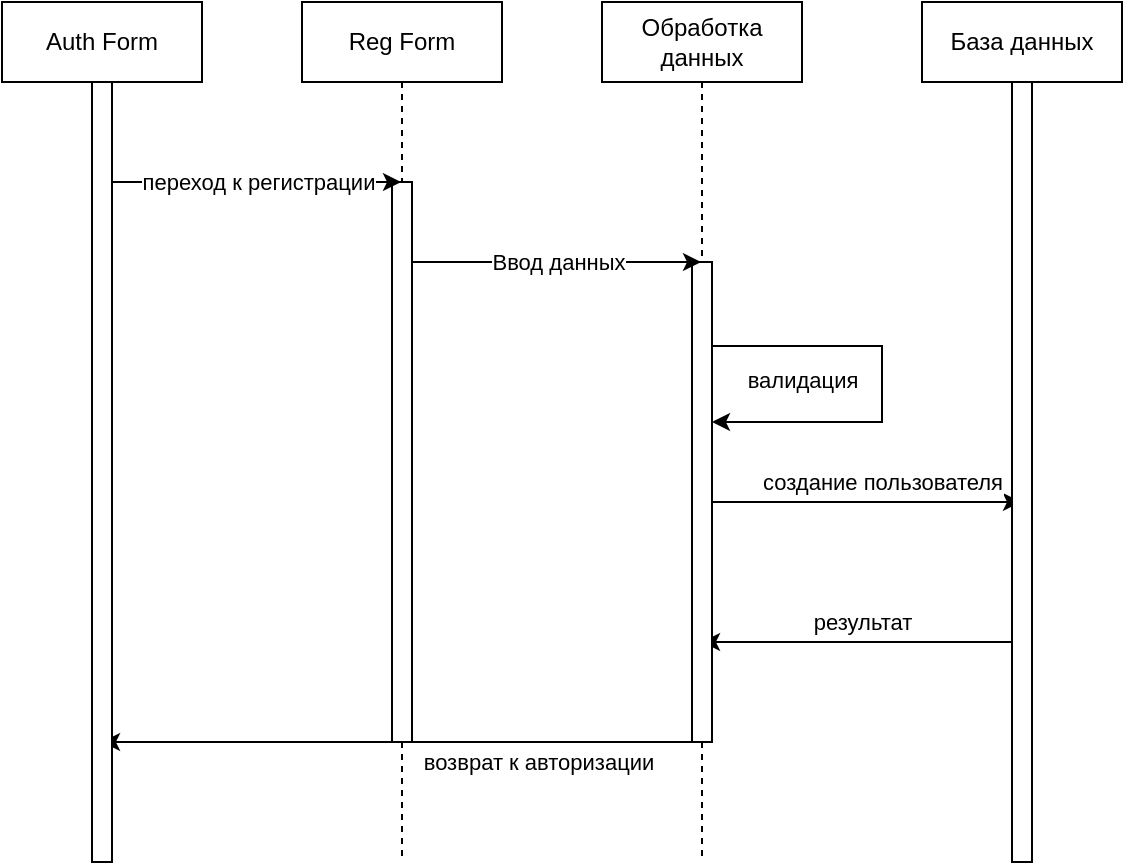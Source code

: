 <mxfile version="12.9.13" type="device"><diagram id="MUgytkV6U_7gVNrKCTa1" name="Page-1"><mxGraphModel dx="981" dy="527" grid="1" gridSize="10" guides="1" tooltips="1" connect="1" arrows="1" fold="1" page="1" pageScale="1" pageWidth="827" pageHeight="1169" math="0" shadow="0"><root><mxCell id="0"/><mxCell id="1" parent="0"/><mxCell id="32qLcPYZtphw4S8bj42R-33" value="возврат к авторизации" style="edgeStyle=none;rounded=0;orthogonalLoop=1;jettySize=auto;html=1;" edge="1" parent="1" source="32qLcPYZtphw4S8bj42R-10" target="32qLcPYZtphw4S8bj42R-35"><mxGeometry x="-0.474" y="10" relative="1" as="geometry"><mxPoint x="465" y="390.0" as="targetPoint"/><Array as="points"><mxPoint x="240" y="480"/></Array><mxPoint as="offset"/></mxGeometry></mxCell><mxCell id="32qLcPYZtphw4S8bj42R-23" value="создание пользователя" style="edgeStyle=none;rounded=0;orthogonalLoop=1;jettySize=auto;html=1;" edge="1" parent="1" source="32qLcPYZtphw4S8bj42R-10" target="32qLcPYZtphw4S8bj42R-19"><mxGeometry x="0.1" y="10" relative="1" as="geometry"><mxPoint x="465" y="340.0" as="targetPoint"/><mxPoint as="offset"/></mxGeometry></mxCell><mxCell id="32qLcPYZtphw4S8bj42R-25" value="результат" style="edgeStyle=none;rounded=0;orthogonalLoop=1;jettySize=auto;html=1;" edge="1" parent="1" source="32qLcPYZtphw4S8bj42R-21" target="32qLcPYZtphw4S8bj42R-9"><mxGeometry x="-0.033" y="-10" relative="1" as="geometry"><mxPoint x="455" y="380.0" as="targetPoint"/><Array as="points"><mxPoint x="460" y="430"/></Array><mxPoint as="offset"/></mxGeometry></mxCell><mxCell id="32qLcPYZtphw4S8bj42R-2" value="Reg Form" style="shape=umlLifeline;perimeter=lifelinePerimeter;whiteSpace=wrap;html=1;container=1;collapsible=0;recursiveResize=0;outlineConnect=0;" vertex="1" parent="1"><mxGeometry x="180" y="110" width="100" height="430" as="geometry"/></mxCell><mxCell id="32qLcPYZtphw4S8bj42R-4" value="" style="html=1;points=[];perimeter=orthogonalPerimeter;" vertex="1" parent="32qLcPYZtphw4S8bj42R-2"><mxGeometry x="45" y="90" width="10" height="280" as="geometry"/></mxCell><mxCell id="32qLcPYZtphw4S8bj42R-8" value="переход к регистрации" style="edgeStyle=none;rounded=0;orthogonalLoop=1;jettySize=auto;html=1;" edge="1" parent="1" source="32qLcPYZtphw4S8bj42R-36" target="32qLcPYZtphw4S8bj42R-2"><mxGeometry relative="1" as="geometry"><mxPoint x="135" y="200.0" as="sourcePoint"/><Array as="points"><mxPoint x="170" y="200"/></Array></mxGeometry></mxCell><mxCell id="32qLcPYZtphw4S8bj42R-9" value="Обработка данных" style="shape=umlLifeline;perimeter=lifelinePerimeter;whiteSpace=wrap;html=1;container=1;collapsible=0;recursiveResize=0;outlineConnect=0;" vertex="1" parent="1"><mxGeometry x="330" y="110" width="100" height="430" as="geometry"/></mxCell><mxCell id="32qLcPYZtphw4S8bj42R-18" value="валидация" style="edgeStyle=none;rounded=0;orthogonalLoop=1;jettySize=auto;html=1;" edge="1" parent="32qLcPYZtphw4S8bj42R-9" source="32qLcPYZtphw4S8bj42R-10" target="32qLcPYZtphw4S8bj42R-10"><mxGeometry x="-0.018" y="-40" relative="1" as="geometry"><mxPoint x="135" y="230" as="targetPoint"/><Array as="points"><mxPoint x="140" y="172"/><mxPoint x="140" y="210"/></Array><mxPoint as="offset"/></mxGeometry></mxCell><mxCell id="32qLcPYZtphw4S8bj42R-10" value="" style="html=1;points=[];perimeter=orthogonalPerimeter;" vertex="1" parent="32qLcPYZtphw4S8bj42R-9"><mxGeometry x="45" y="130" width="10" height="240" as="geometry"/></mxCell><mxCell id="32qLcPYZtphw4S8bj42R-12" value="Ввод данных" style="edgeStyle=none;rounded=0;orthogonalLoop=1;jettySize=auto;html=1;" edge="1" parent="1" source="32qLcPYZtphw4S8bj42R-4" target="32qLcPYZtphw4S8bj42R-9"><mxGeometry relative="1" as="geometry"><mxPoint x="315" y="370.0" as="targetPoint"/><Array as="points"><mxPoint x="320" y="240"/></Array></mxGeometry></mxCell><mxCell id="32qLcPYZtphw4S8bj42R-19" value="База данных" style="shape=umlLifeline;perimeter=lifelinePerimeter;whiteSpace=wrap;html=1;container=1;collapsible=0;recursiveResize=0;outlineConnect=0;" vertex="1" parent="1"><mxGeometry x="490" y="110" width="100" height="430" as="geometry"/></mxCell><mxCell id="32qLcPYZtphw4S8bj42R-21" value="" style="html=1;points=[];perimeter=orthogonalPerimeter;" vertex="1" parent="32qLcPYZtphw4S8bj42R-19"><mxGeometry x="45" y="40" width="10" height="390" as="geometry"/></mxCell><mxCell id="32qLcPYZtphw4S8bj42R-35" value="Auth Form" style="shape=umlLifeline;perimeter=lifelinePerimeter;whiteSpace=wrap;html=1;container=1;collapsible=0;recursiveResize=0;outlineConnect=0;" vertex="1" parent="1"><mxGeometry x="30" y="110" width="100" height="430" as="geometry"/></mxCell><mxCell id="32qLcPYZtphw4S8bj42R-36" value="" style="html=1;points=[];perimeter=orthogonalPerimeter;" vertex="1" parent="32qLcPYZtphw4S8bj42R-35"><mxGeometry x="45" y="40" width="10" height="390" as="geometry"/></mxCell></root></mxGraphModel></diagram></mxfile>